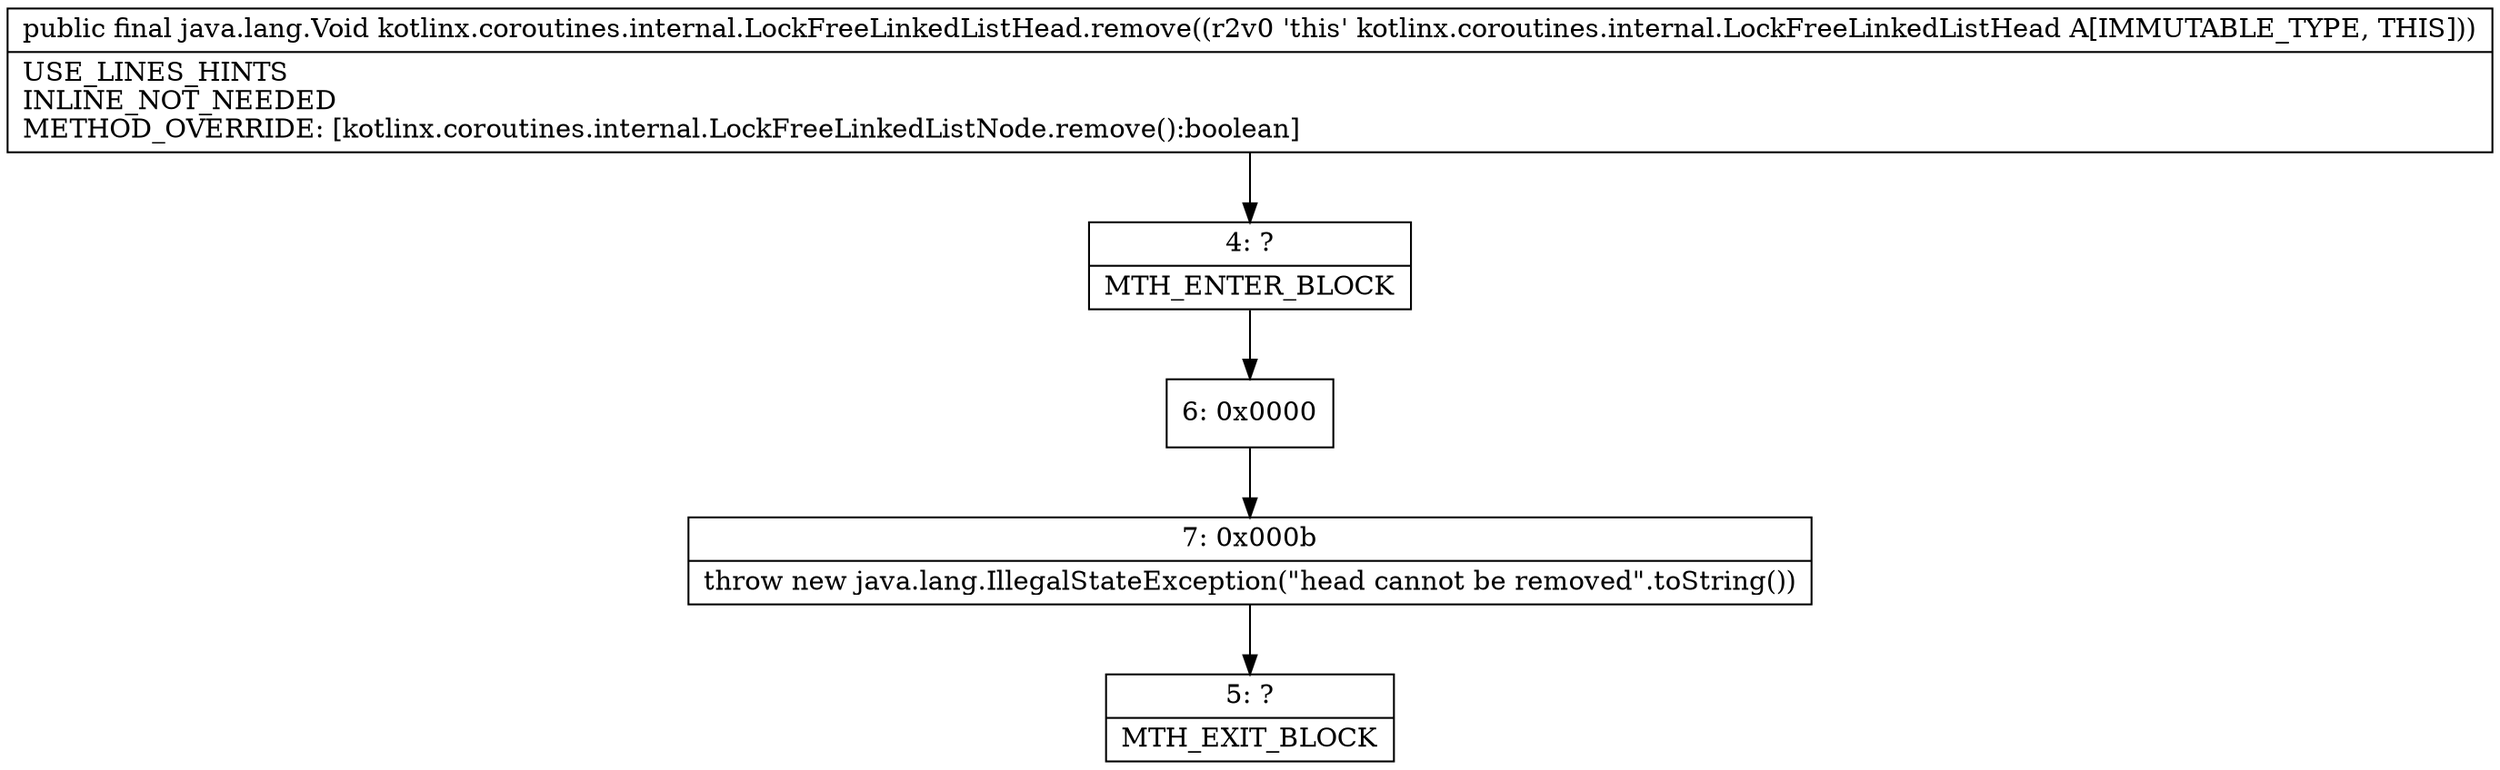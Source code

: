 digraph "CFG forkotlinx.coroutines.internal.LockFreeLinkedListHead.remove()Ljava\/lang\/Void;" {
Node_4 [shape=record,label="{4\:\ ?|MTH_ENTER_BLOCK\l}"];
Node_6 [shape=record,label="{6\:\ 0x0000}"];
Node_7 [shape=record,label="{7\:\ 0x000b|throw new java.lang.IllegalStateException(\"head cannot be removed\".toString())\l}"];
Node_5 [shape=record,label="{5\:\ ?|MTH_EXIT_BLOCK\l}"];
MethodNode[shape=record,label="{public final java.lang.Void kotlinx.coroutines.internal.LockFreeLinkedListHead.remove((r2v0 'this' kotlinx.coroutines.internal.LockFreeLinkedListHead A[IMMUTABLE_TYPE, THIS]))  | USE_LINES_HINTS\lINLINE_NOT_NEEDED\lMETHOD_OVERRIDE: [kotlinx.coroutines.internal.LockFreeLinkedListNode.remove():boolean]\l}"];
MethodNode -> Node_4;Node_4 -> Node_6;
Node_6 -> Node_7;
Node_7 -> Node_5;
}

